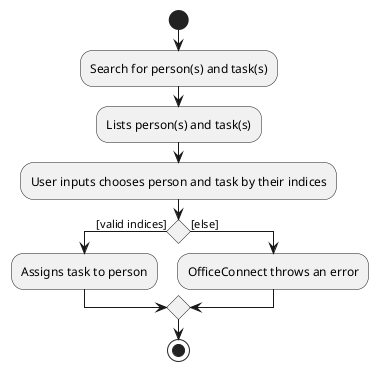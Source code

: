 @startuml
start
:Search for person(s) and task(s);
:Lists person(s) and task(s);
:User inputs chooses person and task by their indices;
if() then ([valid indices])
    :Assigns task to person;
else([else])
    :OfficeConnect throws an error;
endif
stop
@enduml
